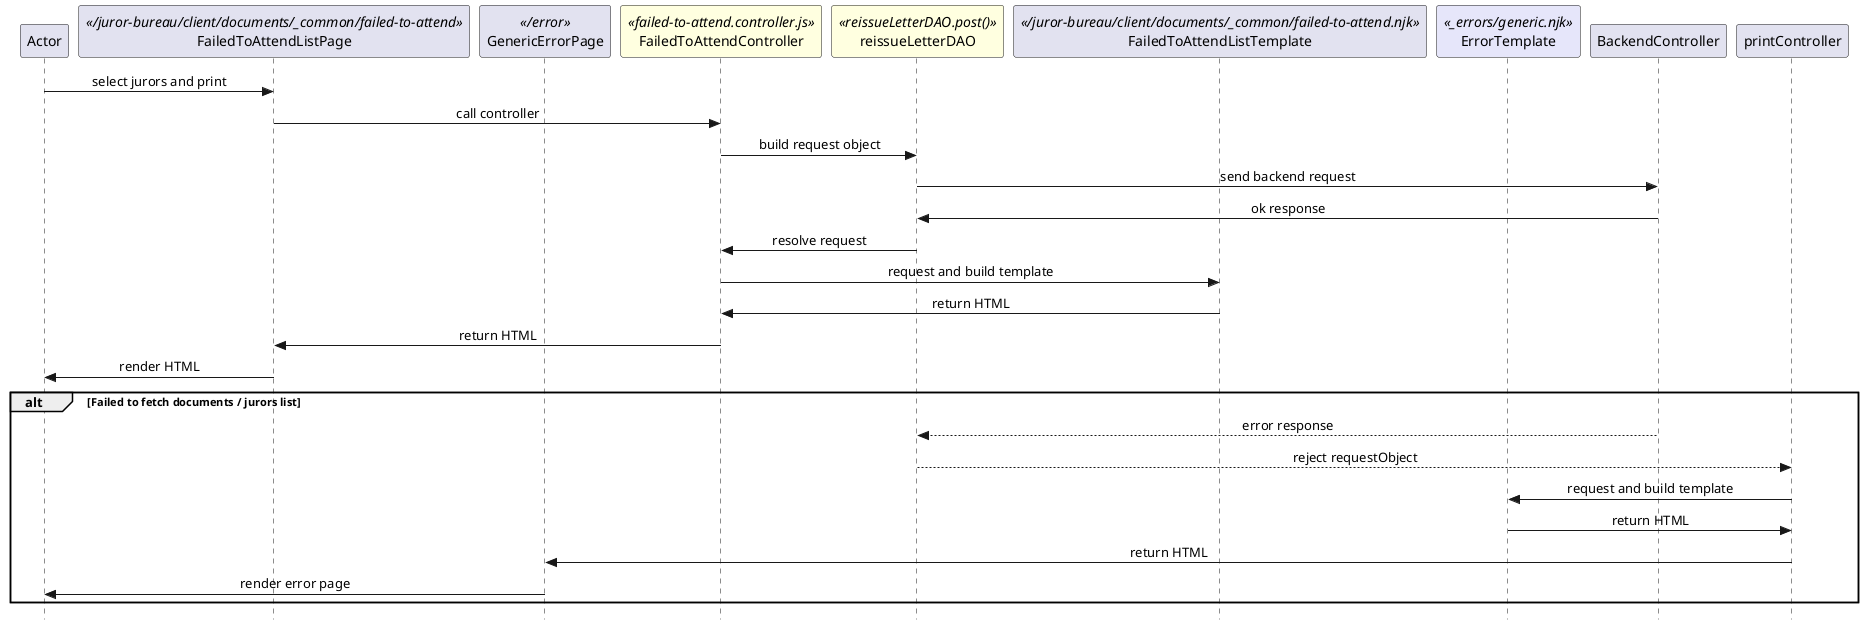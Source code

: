 @startuml failed-to-attend

skinparam Style strictuml 
skinparam SequenceMessageAlignment center

participant Actor


''' LOCAL ROUTING
participant FailedToAttendListPage <</juror-bureau/client/documents/_common/failed-to-attend>>
participant GenericErrorPage <</error>>

''' CONTROLLER AND REQUEST OBJECTS
participant FailedToAttendController <<failed-to-attend.controller.js>> #lightyellow
participant reissueLetterDAO <<reissueLetterDAO.post()>> #lightyellow

''' TEMPLATES
participant FailedToAttendListTemplate <</juror-bureau/client/documents/_common/failed-to-attend.njk>>
participant ErrorTemplate <<_errors/generic.njk>> #lavender

''' BACKEND CONTROLLER
participant BackendController

Actor -> FailedToAttendListPage : select jurors and print
FailedToAttendListPage -> FailedToAttendController : call controller

FailedToAttendController -> reissueLetterDAO : build request object
reissueLetterDAO -> BackendController : send backend request
reissueLetterDAO <- BackendController : ok response
FailedToAttendController <- reissueLetterDAO : resolve request

FailedToAttendController -> FailedToAttendListTemplate : request and build template
FailedToAttendController <- FailedToAttendListTemplate : return HTML
FailedToAttendListPage <- FailedToAttendController : return HTML
Actor <- FailedToAttendListPage : render HTML

alt Failed to fetch documents / jurors list
    reissueLetterDAO <-- BackendController : error response
    printController <-- reissueLetterDAO : reject requestObject
    printController -> ErrorTemplate : request and build template
    printController <- ErrorTemplate : return HTML
    GenericErrorPage <- printController : return HTML
    Actor <- GenericErrorPage : render error page
end


    
